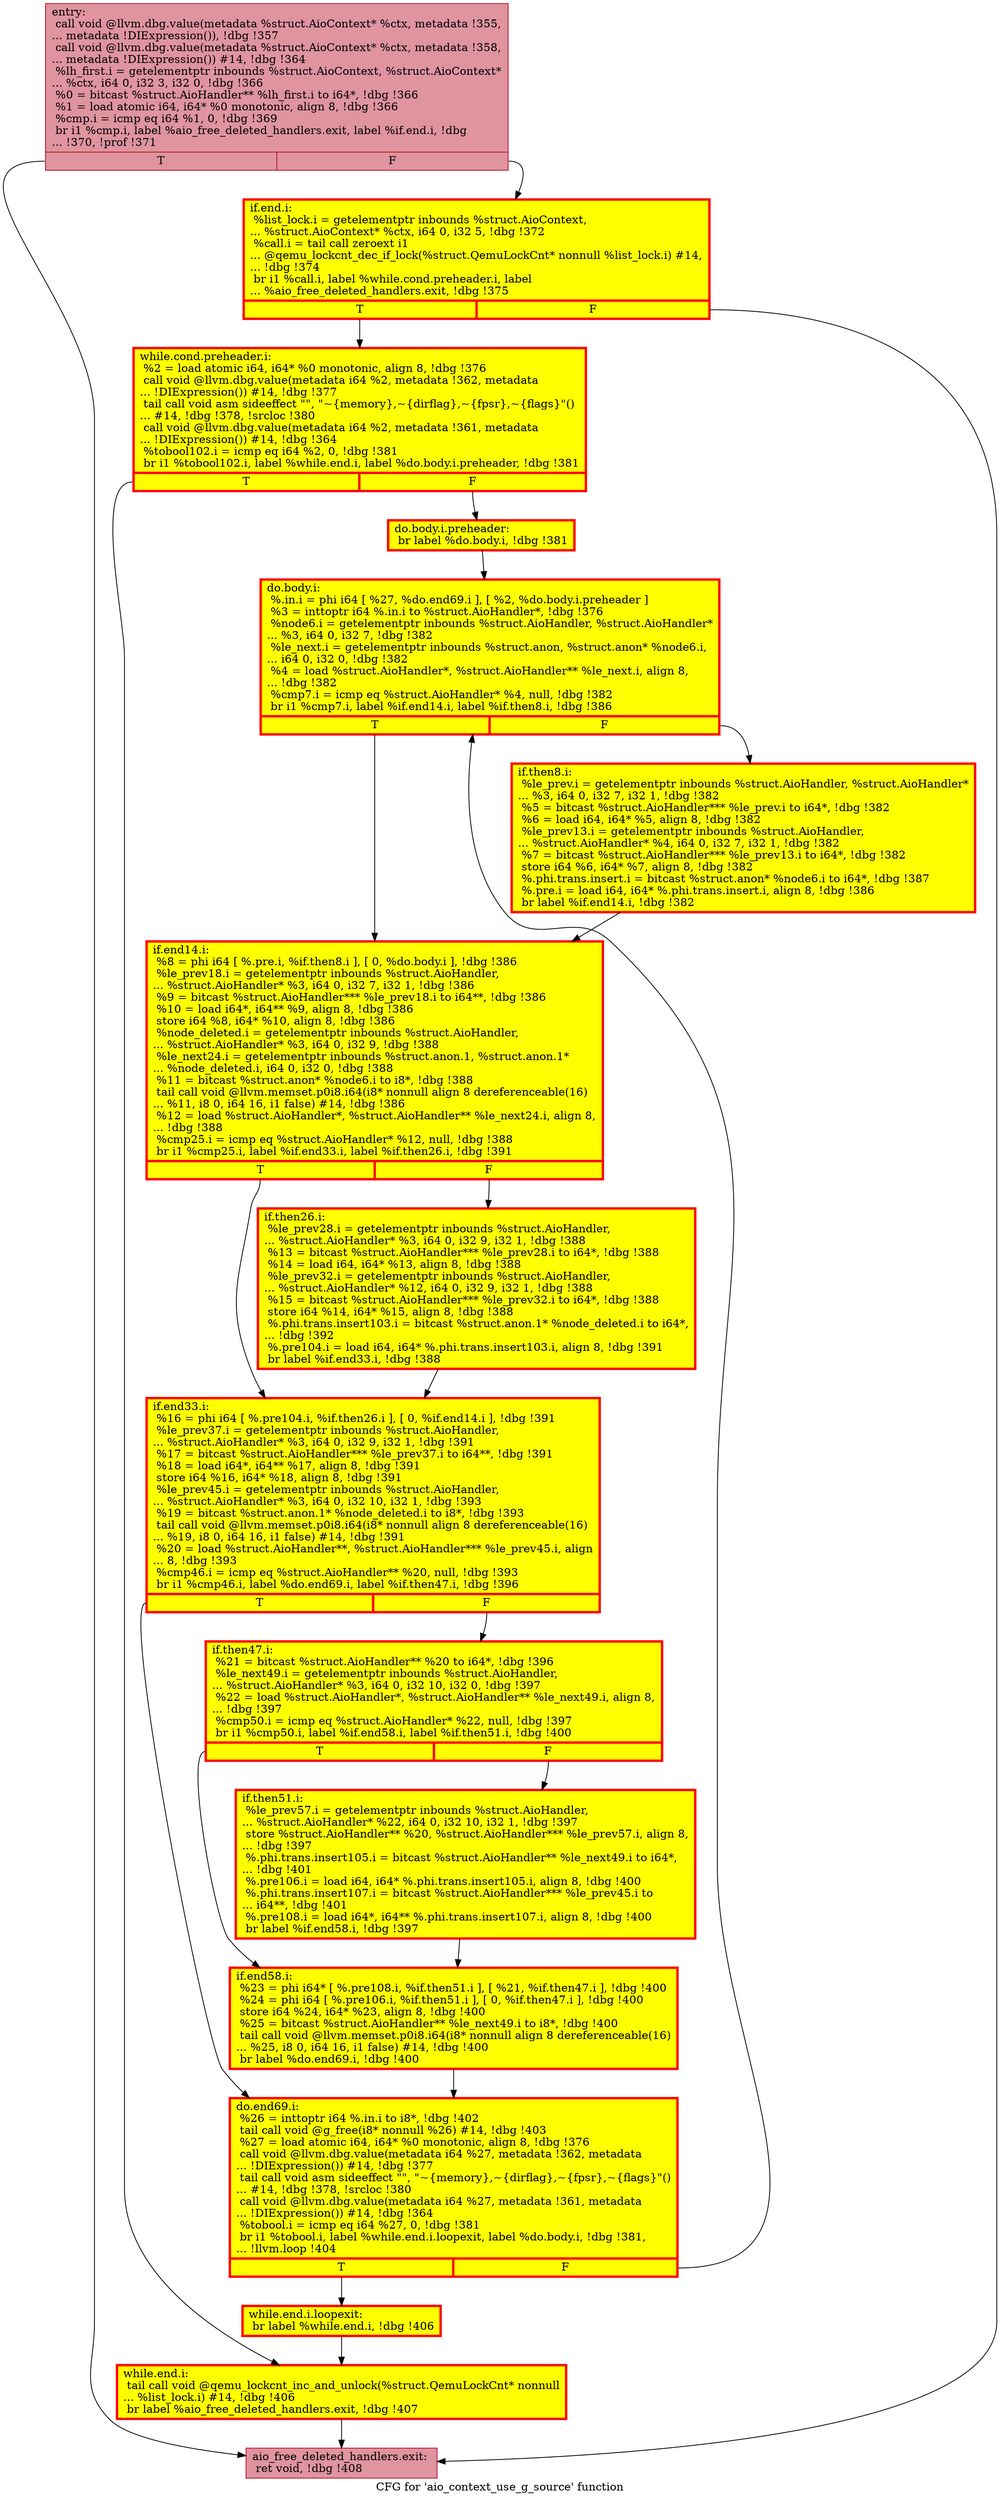 digraph "CFG for 'aio_context_use_g_source' function" {
	label="CFG for 'aio_context_use_g_source' function";

	Node0x5648f75253c0 [shape=record,color="#b70d28ff", style=filled, fillcolor="#b70d2870",label="{entry:\l  call void @llvm.dbg.value(metadata %struct.AioContext* %ctx, metadata !355,\l... metadata !DIExpression()), !dbg !357\l  call void @llvm.dbg.value(metadata %struct.AioContext* %ctx, metadata !358,\l... metadata !DIExpression()) #14, !dbg !364\l  %lh_first.i = getelementptr inbounds %struct.AioContext, %struct.AioContext*\l... %ctx, i64 0, i32 3, i32 0, !dbg !366\l  %0 = bitcast %struct.AioHandler** %lh_first.i to i64*, !dbg !366\l  %1 = load atomic i64, i64* %0 monotonic, align 8, !dbg !366\l  %cmp.i = icmp eq i64 %1, 0, !dbg !369\l  br i1 %cmp.i, label %aio_free_deleted_handlers.exit, label %if.end.i, !dbg\l... !370, !prof !371\l|{<s0>T|<s1>F}}"];
	Node0x5648f75253c0:s0 -> Node0x5648f7689e90;
	Node0x5648f75253c0:s1 -> Node0x5648f7689b00;
	Node0x5648f7689b00 [shape=record,penwidth=3.0, style="filled", color="red", fillcolor="yellow",label="{if.end.i:                                         \l  %list_lock.i = getelementptr inbounds %struct.AioContext,\l... %struct.AioContext* %ctx, i64 0, i32 5, !dbg !372\l  %call.i = tail call zeroext i1\l... @qemu_lockcnt_dec_if_lock(%struct.QemuLockCnt* nonnull %list_lock.i) #14,\l... !dbg !374\l  br i1 %call.i, label %while.cond.preheader.i, label\l... %aio_free_deleted_handlers.exit, !dbg !375\l|{<s0>T|<s1>F}}"];
	Node0x5648f7689b00:s0 -> Node0x5648f75fa200;
	Node0x5648f7689b00:s1 -> Node0x5648f7689e90;
	Node0x5648f75fa200 [shape=record,penwidth=3.0, style="filled", color="red", fillcolor="yellow",label="{while.cond.preheader.i:                           \l  %2 = load atomic i64, i64* %0 monotonic, align 8, !dbg !376\l  call void @llvm.dbg.value(metadata i64 %2, metadata !362, metadata\l... !DIExpression()) #14, !dbg !377\l  tail call void asm sideeffect \"\", \"~\{memory\},~\{dirflag\},~\{fpsr\},~\{flags\}\"()\l... #14, !dbg !378, !srcloc !380\l  call void @llvm.dbg.value(metadata i64 %2, metadata !361, metadata\l... !DIExpression()) #14, !dbg !364\l  %tobool102.i = icmp eq i64 %2, 0, !dbg !381\l  br i1 %tobool102.i, label %while.end.i, label %do.body.i.preheader, !dbg !381\l|{<s0>T|<s1>F}}"];
	Node0x5648f75fa200:s0 -> Node0x5648f779b150;
	Node0x5648f75fa200:s1 -> Node0x5648f78045b0;
	Node0x5648f78045b0 [shape=record,penwidth=3.0, style="filled", color="red", fillcolor="yellow",label="{do.body.i.preheader:                              \l  br label %do.body.i, !dbg !381\l}"];
	Node0x5648f78045b0 -> Node0x5648f77a49f0;
	Node0x5648f77a49f0 [shape=record,penwidth=3.0, style="filled", color="red", fillcolor="yellow",label="{do.body.i:                                        \l  %.in.i = phi i64 [ %27, %do.end69.i ], [ %2, %do.body.i.preheader ]\l  %3 = inttoptr i64 %.in.i to %struct.AioHandler*, !dbg !376\l  %node6.i = getelementptr inbounds %struct.AioHandler, %struct.AioHandler*\l... %3, i64 0, i32 7, !dbg !382\l  %le_next.i = getelementptr inbounds %struct.anon, %struct.anon* %node6.i,\l... i64 0, i32 0, !dbg !382\l  %4 = load %struct.AioHandler*, %struct.AioHandler** %le_next.i, align 8,\l... !dbg !382\l  %cmp7.i = icmp eq %struct.AioHandler* %4, null, !dbg !382\l  br i1 %cmp7.i, label %if.end14.i, label %if.then8.i, !dbg !386\l|{<s0>T|<s1>F}}"];
	Node0x5648f77a49f0:s0 -> Node0x5648f7756520;
	Node0x5648f77a49f0:s1 -> Node0x5648f77a49a0;
	Node0x5648f77a49a0 [shape=record,penwidth=3.0, style="filled", color="red", fillcolor="yellow",label="{if.then8.i:                                       \l  %le_prev.i = getelementptr inbounds %struct.AioHandler, %struct.AioHandler*\l... %3, i64 0, i32 7, i32 1, !dbg !382\l  %5 = bitcast %struct.AioHandler*** %le_prev.i to i64*, !dbg !382\l  %6 = load i64, i64* %5, align 8, !dbg !382\l  %le_prev13.i = getelementptr inbounds %struct.AioHandler,\l... %struct.AioHandler* %4, i64 0, i32 7, i32 1, !dbg !382\l  %7 = bitcast %struct.AioHandler*** %le_prev13.i to i64*, !dbg !382\l  store i64 %6, i64* %7, align 8, !dbg !382\l  %.phi.trans.insert.i = bitcast %struct.anon* %node6.i to i64*, !dbg !387\l  %.pre.i = load i64, i64* %.phi.trans.insert.i, align 8, !dbg !386\l  br label %if.end14.i, !dbg !382\l}"];
	Node0x5648f77a49a0 -> Node0x5648f7756520;
	Node0x5648f7756520 [shape=record,penwidth=3.0, style="filled", color="red", fillcolor="yellow",label="{if.end14.i:                                       \l  %8 = phi i64 [ %.pre.i, %if.then8.i ], [ 0, %do.body.i ], !dbg !386\l  %le_prev18.i = getelementptr inbounds %struct.AioHandler,\l... %struct.AioHandler* %3, i64 0, i32 7, i32 1, !dbg !386\l  %9 = bitcast %struct.AioHandler*** %le_prev18.i to i64**, !dbg !386\l  %10 = load i64*, i64** %9, align 8, !dbg !386\l  store i64 %8, i64* %10, align 8, !dbg !386\l  %node_deleted.i = getelementptr inbounds %struct.AioHandler,\l... %struct.AioHandler* %3, i64 0, i32 9, !dbg !388\l  %le_next24.i = getelementptr inbounds %struct.anon.1, %struct.anon.1*\l... %node_deleted.i, i64 0, i32 0, !dbg !388\l  %11 = bitcast %struct.anon* %node6.i to i8*, !dbg !388\l  tail call void @llvm.memset.p0i8.i64(i8* nonnull align 8 dereferenceable(16)\l... %11, i8 0, i64 16, i1 false) #14, !dbg !386\l  %12 = load %struct.AioHandler*, %struct.AioHandler** %le_next24.i, align 8,\l... !dbg !388\l  %cmp25.i = icmp eq %struct.AioHandler* %12, null, !dbg !388\l  br i1 %cmp25.i, label %if.end33.i, label %if.then26.i, !dbg !391\l|{<s0>T|<s1>F}}"];
	Node0x5648f7756520:s0 -> Node0x5648f7576f20;
	Node0x5648f7756520:s1 -> Node0x5648f77c4cd0;
	Node0x5648f77c4cd0 [shape=record,penwidth=3.0, style="filled", color="red", fillcolor="yellow",label="{if.then26.i:                                      \l  %le_prev28.i = getelementptr inbounds %struct.AioHandler,\l... %struct.AioHandler* %3, i64 0, i32 9, i32 1, !dbg !388\l  %13 = bitcast %struct.AioHandler*** %le_prev28.i to i64*, !dbg !388\l  %14 = load i64, i64* %13, align 8, !dbg !388\l  %le_prev32.i = getelementptr inbounds %struct.AioHandler,\l... %struct.AioHandler* %12, i64 0, i32 9, i32 1, !dbg !388\l  %15 = bitcast %struct.AioHandler*** %le_prev32.i to i64*, !dbg !388\l  store i64 %14, i64* %15, align 8, !dbg !388\l  %.phi.trans.insert103.i = bitcast %struct.anon.1* %node_deleted.i to i64*,\l... !dbg !392\l  %.pre104.i = load i64, i64* %.phi.trans.insert103.i, align 8, !dbg !391\l  br label %if.end33.i, !dbg !388\l}"];
	Node0x5648f77c4cd0 -> Node0x5648f7576f20;
	Node0x5648f7576f20 [shape=record,penwidth=3.0, style="filled", color="red", fillcolor="yellow",label="{if.end33.i:                                       \l  %16 = phi i64 [ %.pre104.i, %if.then26.i ], [ 0, %if.end14.i ], !dbg !391\l  %le_prev37.i = getelementptr inbounds %struct.AioHandler,\l... %struct.AioHandler* %3, i64 0, i32 9, i32 1, !dbg !391\l  %17 = bitcast %struct.AioHandler*** %le_prev37.i to i64**, !dbg !391\l  %18 = load i64*, i64** %17, align 8, !dbg !391\l  store i64 %16, i64* %18, align 8, !dbg !391\l  %le_prev45.i = getelementptr inbounds %struct.AioHandler,\l... %struct.AioHandler* %3, i64 0, i32 10, i32 1, !dbg !393\l  %19 = bitcast %struct.anon.1* %node_deleted.i to i8*, !dbg !393\l  tail call void @llvm.memset.p0i8.i64(i8* nonnull align 8 dereferenceable(16)\l... %19, i8 0, i64 16, i1 false) #14, !dbg !391\l  %20 = load %struct.AioHandler**, %struct.AioHandler*** %le_prev45.i, align\l... 8, !dbg !393\l  %cmp46.i = icmp eq %struct.AioHandler** %20, null, !dbg !393\l  br i1 %cmp46.i, label %do.end69.i, label %if.then47.i, !dbg !396\l|{<s0>T|<s1>F}}"];
	Node0x5648f7576f20:s0 -> Node0x5648f77a4a40;
	Node0x5648f7576f20:s1 -> Node0x5648f767d9e0;
	Node0x5648f767d9e0 [shape=record,penwidth=3.0, style="filled", color="red", fillcolor="yellow",label="{if.then47.i:                                      \l  %21 = bitcast %struct.AioHandler** %20 to i64*, !dbg !396\l  %le_next49.i = getelementptr inbounds %struct.AioHandler,\l... %struct.AioHandler* %3, i64 0, i32 10, i32 0, !dbg !397\l  %22 = load %struct.AioHandler*, %struct.AioHandler** %le_next49.i, align 8,\l... !dbg !397\l  %cmp50.i = icmp eq %struct.AioHandler* %22, null, !dbg !397\l  br i1 %cmp50.i, label %if.end58.i, label %if.then51.i, !dbg !400\l|{<s0>T|<s1>F}}"];
	Node0x5648f767d9e0:s0 -> Node0x5648f7669260;
	Node0x5648f767d9e0:s1 -> Node0x5648f756cd10;
	Node0x5648f756cd10 [shape=record,penwidth=3.0, style="filled", color="red", fillcolor="yellow",label="{if.then51.i:                                      \l  %le_prev57.i = getelementptr inbounds %struct.AioHandler,\l... %struct.AioHandler* %22, i64 0, i32 10, i32 1, !dbg !397\l  store %struct.AioHandler** %20, %struct.AioHandler*** %le_prev57.i, align 8,\l... !dbg !397\l  %.phi.trans.insert105.i = bitcast %struct.AioHandler** %le_next49.i to i64*,\l... !dbg !401\l  %.pre106.i = load i64, i64* %.phi.trans.insert105.i, align 8, !dbg !400\l  %.phi.trans.insert107.i = bitcast %struct.AioHandler*** %le_prev45.i to\l... i64**, !dbg !401\l  %.pre108.i = load i64*, i64** %.phi.trans.insert107.i, align 8, !dbg !400\l  br label %if.end58.i, !dbg !397\l}"];
	Node0x5648f756cd10 -> Node0x5648f7669260;
	Node0x5648f7669260 [shape=record,penwidth=3.0, style="filled", color="red", fillcolor="yellow",label="{if.end58.i:                                       \l  %23 = phi i64* [ %.pre108.i, %if.then51.i ], [ %21, %if.then47.i ], !dbg !400\l  %24 = phi i64 [ %.pre106.i, %if.then51.i ], [ 0, %if.then47.i ], !dbg !400\l  store i64 %24, i64* %23, align 8, !dbg !400\l  %25 = bitcast %struct.AioHandler** %le_next49.i to i8*, !dbg !400\l  tail call void @llvm.memset.p0i8.i64(i8* nonnull align 8 dereferenceable(16)\l... %25, i8 0, i64 16, i1 false) #14, !dbg !400\l  br label %do.end69.i, !dbg !400\l}"];
	Node0x5648f7669260 -> Node0x5648f77a4a40;
	Node0x5648f77a4a40 [shape=record,penwidth=3.0, style="filled", color="red", fillcolor="yellow",label="{do.end69.i:                                       \l  %26 = inttoptr i64 %.in.i to i8*, !dbg !402\l  tail call void @g_free(i8* nonnull %26) #14, !dbg !403\l  %27 = load atomic i64, i64* %0 monotonic, align 8, !dbg !376\l  call void @llvm.dbg.value(metadata i64 %27, metadata !362, metadata\l... !DIExpression()) #14, !dbg !377\l  tail call void asm sideeffect \"\", \"~\{memory\},~\{dirflag\},~\{fpsr\},~\{flags\}\"()\l... #14, !dbg !378, !srcloc !380\l  call void @llvm.dbg.value(metadata i64 %27, metadata !361, metadata\l... !DIExpression()) #14, !dbg !364\l  %tobool.i = icmp eq i64 %27, 0, !dbg !381\l  br i1 %tobool.i, label %while.end.i.loopexit, label %do.body.i, !dbg !381,\l... !llvm.loop !404\l|{<s0>T|<s1>F}}"];
	Node0x5648f77a4a40:s0 -> Node0x5648f7829400;
	Node0x5648f77a4a40:s1 -> Node0x5648f77a49f0;
	Node0x5648f7829400 [shape=record,penwidth=3.0, style="filled", color="red", fillcolor="yellow",label="{while.end.i.loopexit:                             \l  br label %while.end.i, !dbg !406\l}"];
	Node0x5648f7829400 -> Node0x5648f779b150;
	Node0x5648f779b150 [shape=record,penwidth=3.0, style="filled", color="red", fillcolor="yellow",label="{while.end.i:                                      \l  tail call void @qemu_lockcnt_inc_and_unlock(%struct.QemuLockCnt* nonnull\l... %list_lock.i) #14, !dbg !406\l  br label %aio_free_deleted_handlers.exit, !dbg !407\l}"];
	Node0x5648f779b150 -> Node0x5648f7689e90;
	Node0x5648f7689e90 [shape=record,color="#b70d28ff", style=filled, fillcolor="#b70d2870",label="{aio_free_deleted_handlers.exit:                   \l  ret void, !dbg !408\l}"];
}
